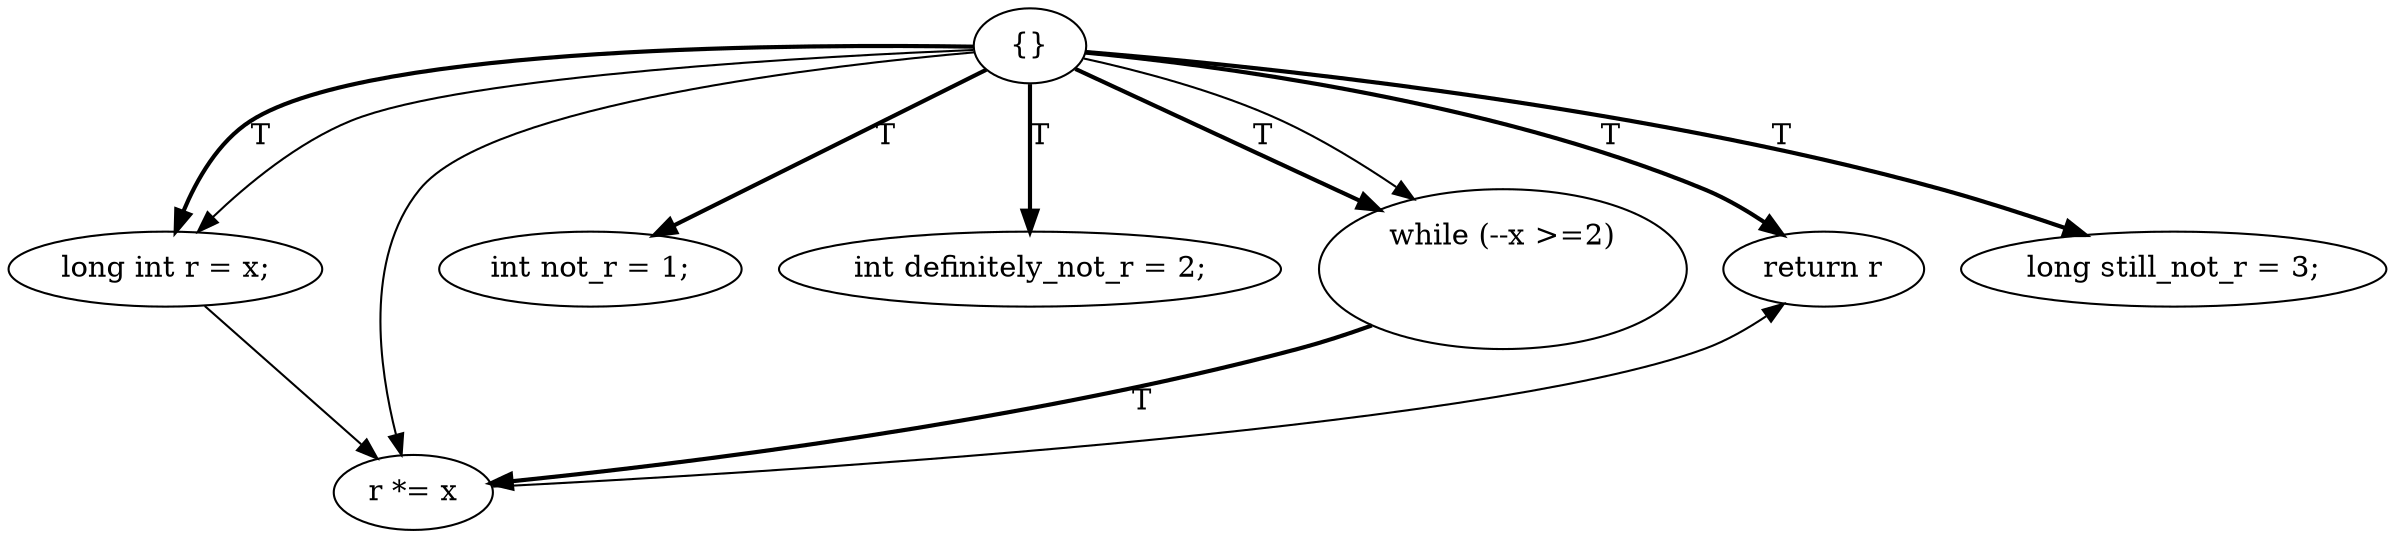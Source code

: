 digraph {
rankdir=TD;
2[label="{}"]; 
2 -> 3[label="T",style=bold];
3[label="long int r = x;"];
3 -> 1;
2 -> 4[label="T",style=bold];
4[label="int not_r = 1;"];
2 -> 5[label="T",style=bold];
5[label="int definitely_not_r = 2;"];
2 -> 0[label="T",style=bold];
0[label="while (--x >=2)
		"]; 
0 -> 1[label="T",style=bold];
1[label="r *= x"];
1 -> 7;
2 -> 6[label="T",style=bold];
6[label="long still_not_r = 3;"];
2 -> 7[label="T",style=bold];
7[label="return r"];
2 -> 0;
2 -> 1;
2 -> 3;
{ rank=same 3 4 5 0 6 7 }{ rank=same 1 }
}